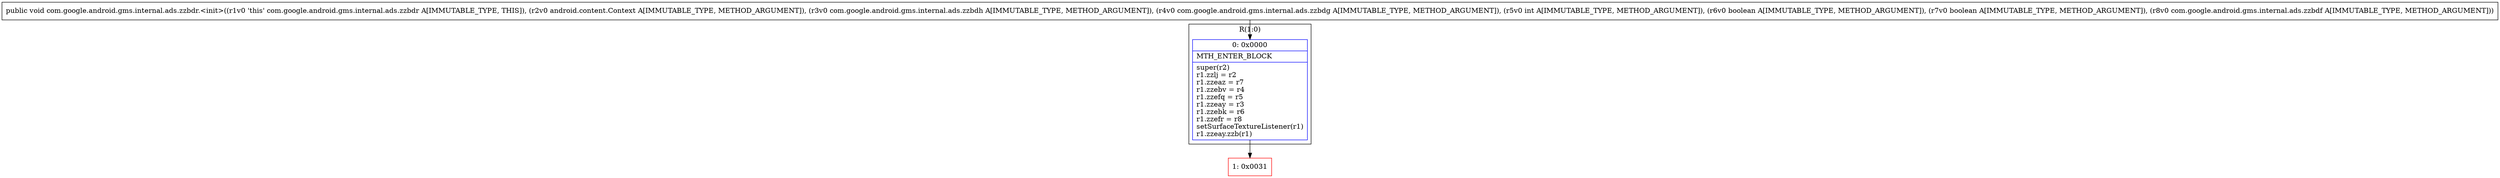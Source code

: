 digraph "CFG forcom.google.android.gms.internal.ads.zzbdr.\<init\>(Landroid\/content\/Context;Lcom\/google\/android\/gms\/internal\/ads\/zzbdh;Lcom\/google\/android\/gms\/internal\/ads\/zzbdg;IZZLcom\/google\/android\/gms\/internal\/ads\/zzbdf;)V" {
subgraph cluster_Region_594481407 {
label = "R(1:0)";
node [shape=record,color=blue];
Node_0 [shape=record,label="{0\:\ 0x0000|MTH_ENTER_BLOCK\l|super(r2)\lr1.zzlj = r2\lr1.zzeaz = r7\lr1.zzebv = r4\lr1.zzefq = r5\lr1.zzeay = r3\lr1.zzebk = r6\lr1.zzefr = r8\lsetSurfaceTextureListener(r1)\lr1.zzeay.zzb(r1)\l}"];
}
Node_1 [shape=record,color=red,label="{1\:\ 0x0031}"];
MethodNode[shape=record,label="{public void com.google.android.gms.internal.ads.zzbdr.\<init\>((r1v0 'this' com.google.android.gms.internal.ads.zzbdr A[IMMUTABLE_TYPE, THIS]), (r2v0 android.content.Context A[IMMUTABLE_TYPE, METHOD_ARGUMENT]), (r3v0 com.google.android.gms.internal.ads.zzbdh A[IMMUTABLE_TYPE, METHOD_ARGUMENT]), (r4v0 com.google.android.gms.internal.ads.zzbdg A[IMMUTABLE_TYPE, METHOD_ARGUMENT]), (r5v0 int A[IMMUTABLE_TYPE, METHOD_ARGUMENT]), (r6v0 boolean A[IMMUTABLE_TYPE, METHOD_ARGUMENT]), (r7v0 boolean A[IMMUTABLE_TYPE, METHOD_ARGUMENT]), (r8v0 com.google.android.gms.internal.ads.zzbdf A[IMMUTABLE_TYPE, METHOD_ARGUMENT])) }"];
MethodNode -> Node_0;
Node_0 -> Node_1;
}

